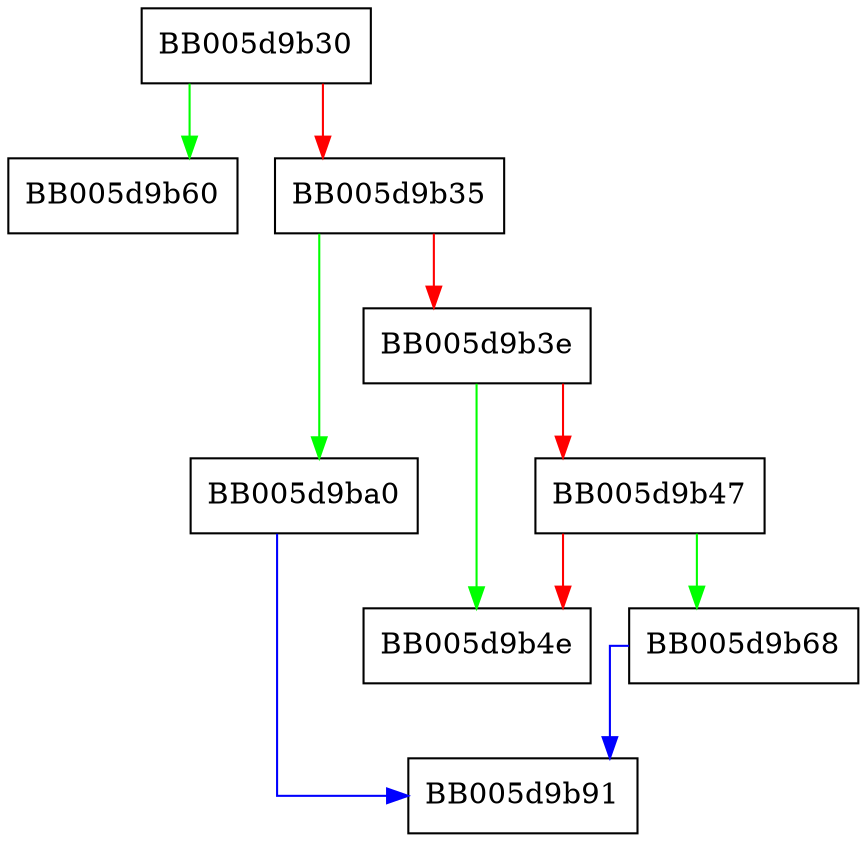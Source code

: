 digraph EVP_PKEY_todata {
  node [shape="box"];
  graph [splines=ortho];
  BB005d9b30 -> BB005d9b60 [color="green"];
  BB005d9b30 -> BB005d9b35 [color="red"];
  BB005d9b35 -> BB005d9ba0 [color="green"];
  BB005d9b35 -> BB005d9b3e [color="red"];
  BB005d9b3e -> BB005d9b4e [color="green"];
  BB005d9b3e -> BB005d9b47 [color="red"];
  BB005d9b47 -> BB005d9b68 [color="green"];
  BB005d9b47 -> BB005d9b4e [color="red"];
  BB005d9b68 -> BB005d9b91 [color="blue"];
  BB005d9ba0 -> BB005d9b91 [color="blue"];
}